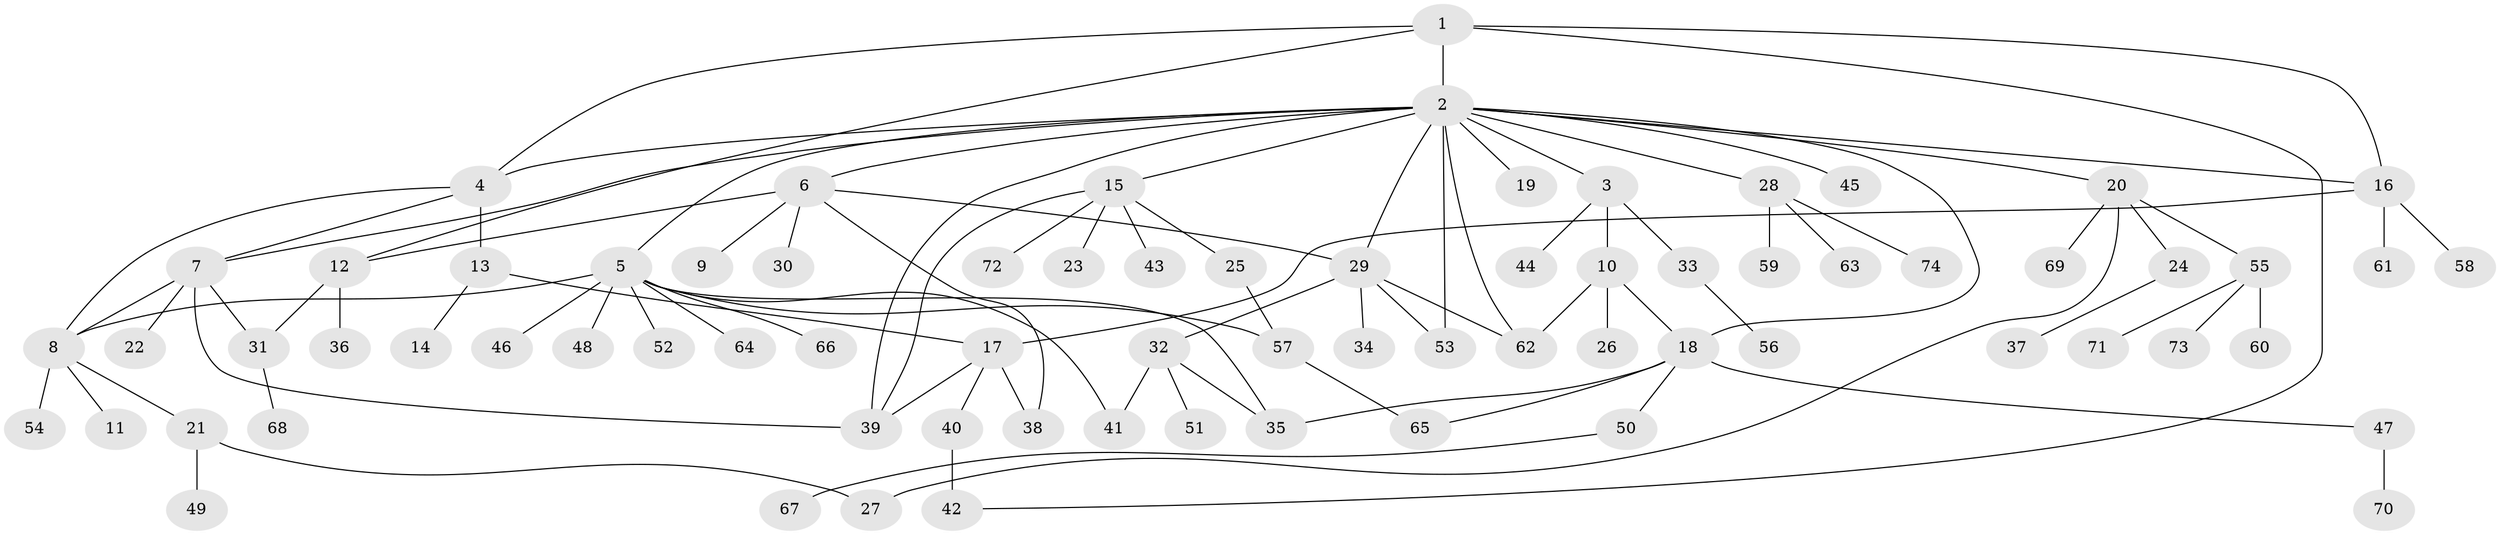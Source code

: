 // original degree distribution, {4: 0.034013605442176874, 28: 0.006802721088435374, 5: 0.047619047619047616, 11: 0.013605442176870748, 7: 0.027210884353741496, 8: 0.02040816326530612, 2: 0.2108843537414966, 1: 0.564625850340136, 6: 0.02040816326530612, 3: 0.05442176870748299}
// Generated by graph-tools (version 1.1) at 2025/35/03/09/25 02:35:31]
// undirected, 74 vertices, 97 edges
graph export_dot {
graph [start="1"]
  node [color=gray90,style=filled];
  1;
  2;
  3;
  4;
  5;
  6;
  7;
  8;
  9;
  10;
  11;
  12;
  13;
  14;
  15;
  16;
  17;
  18;
  19;
  20;
  21;
  22;
  23;
  24;
  25;
  26;
  27;
  28;
  29;
  30;
  31;
  32;
  33;
  34;
  35;
  36;
  37;
  38;
  39;
  40;
  41;
  42;
  43;
  44;
  45;
  46;
  47;
  48;
  49;
  50;
  51;
  52;
  53;
  54;
  55;
  56;
  57;
  58;
  59;
  60;
  61;
  62;
  63;
  64;
  65;
  66;
  67;
  68;
  69;
  70;
  71;
  72;
  73;
  74;
  1 -- 2 [weight=9.0];
  1 -- 4 [weight=1.0];
  1 -- 12 [weight=1.0];
  1 -- 16 [weight=1.0];
  1 -- 42 [weight=1.0];
  2 -- 3 [weight=1.0];
  2 -- 4 [weight=1.0];
  2 -- 5 [weight=1.0];
  2 -- 6 [weight=1.0];
  2 -- 7 [weight=1.0];
  2 -- 15 [weight=1.0];
  2 -- 16 [weight=1.0];
  2 -- 18 [weight=1.0];
  2 -- 19 [weight=1.0];
  2 -- 20 [weight=1.0];
  2 -- 28 [weight=1.0];
  2 -- 29 [weight=1.0];
  2 -- 39 [weight=1.0];
  2 -- 45 [weight=1.0];
  2 -- 53 [weight=1.0];
  2 -- 62 [weight=1.0];
  3 -- 10 [weight=1.0];
  3 -- 33 [weight=1.0];
  3 -- 44 [weight=1.0];
  4 -- 7 [weight=1.0];
  4 -- 8 [weight=1.0];
  4 -- 13 [weight=6.0];
  5 -- 8 [weight=1.0];
  5 -- 35 [weight=1.0];
  5 -- 41 [weight=1.0];
  5 -- 46 [weight=1.0];
  5 -- 48 [weight=1.0];
  5 -- 52 [weight=1.0];
  5 -- 57 [weight=1.0];
  5 -- 64 [weight=1.0];
  5 -- 66 [weight=1.0];
  6 -- 9 [weight=1.0];
  6 -- 12 [weight=1.0];
  6 -- 29 [weight=1.0];
  6 -- 30 [weight=1.0];
  6 -- 38 [weight=1.0];
  7 -- 8 [weight=1.0];
  7 -- 22 [weight=2.0];
  7 -- 31 [weight=1.0];
  7 -- 39 [weight=1.0];
  8 -- 11 [weight=1.0];
  8 -- 21 [weight=1.0];
  8 -- 54 [weight=2.0];
  10 -- 18 [weight=1.0];
  10 -- 26 [weight=1.0];
  10 -- 62 [weight=1.0];
  12 -- 31 [weight=1.0];
  12 -- 36 [weight=3.0];
  13 -- 14 [weight=1.0];
  13 -- 17 [weight=1.0];
  15 -- 23 [weight=1.0];
  15 -- 25 [weight=1.0];
  15 -- 39 [weight=1.0];
  15 -- 43 [weight=1.0];
  15 -- 72 [weight=1.0];
  16 -- 17 [weight=1.0];
  16 -- 58 [weight=3.0];
  16 -- 61 [weight=1.0];
  17 -- 38 [weight=3.0];
  17 -- 39 [weight=1.0];
  17 -- 40 [weight=1.0];
  18 -- 35 [weight=1.0];
  18 -- 47 [weight=1.0];
  18 -- 50 [weight=1.0];
  18 -- 65 [weight=1.0];
  20 -- 24 [weight=1.0];
  20 -- 27 [weight=1.0];
  20 -- 55 [weight=1.0];
  20 -- 69 [weight=1.0];
  21 -- 27 [weight=1.0];
  21 -- 49 [weight=1.0];
  24 -- 37 [weight=1.0];
  25 -- 57 [weight=1.0];
  28 -- 59 [weight=1.0];
  28 -- 63 [weight=1.0];
  28 -- 74 [weight=1.0];
  29 -- 32 [weight=1.0];
  29 -- 34 [weight=1.0];
  29 -- 53 [weight=1.0];
  29 -- 62 [weight=1.0];
  31 -- 68 [weight=1.0];
  32 -- 35 [weight=2.0];
  32 -- 41 [weight=1.0];
  32 -- 51 [weight=1.0];
  33 -- 56 [weight=1.0];
  40 -- 42 [weight=4.0];
  47 -- 70 [weight=1.0];
  50 -- 67 [weight=1.0];
  55 -- 60 [weight=1.0];
  55 -- 71 [weight=1.0];
  55 -- 73 [weight=1.0];
  57 -- 65 [weight=1.0];
}

